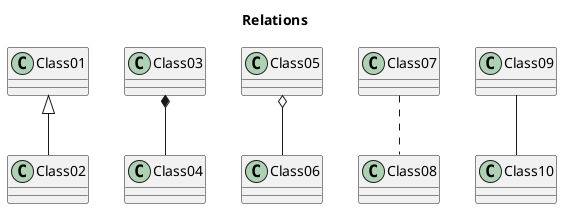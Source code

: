 @startuml relations
    title Relations
    Class01 <|-- Class02
    Class03 *-- Class04
    Class05 o-- Class06
    Class07 .. Class08
    Class09 -- Class10
@enduml
